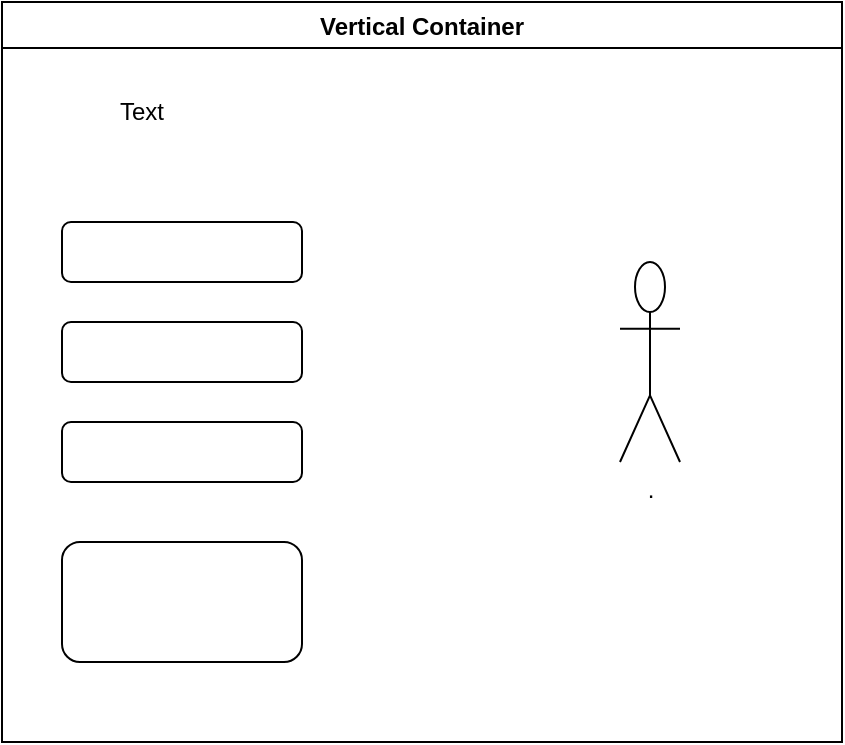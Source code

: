 <mxfile>
    <diagram id="MLM4ogTwYAR-oDGXBcEz" name="Page-1">
        <mxGraphModel dx="1074" dy="711" grid="1" gridSize="10" guides="1" tooltips="1" connect="1" arrows="1" fold="1" page="1" pageScale="1" pageWidth="827" pageHeight="1169" math="0" shadow="0">
            <root>
                <mxCell id="0"/>
                <mxCell id="1" parent="0"/>
                <mxCell id="2" value="Vertical Container" style="swimlane;" parent="1" vertex="1">
                    <mxGeometry x="100" y="70" width="420" height="370" as="geometry"/>
                </mxCell>
                <mxCell id="3" value="" style="rounded=1;whiteSpace=wrap;html=1;" parent="2" vertex="1">
                    <mxGeometry x="30" y="110" width="120" height="30" as="geometry"/>
                </mxCell>
                <mxCell id="4" value="" style="rounded=1;whiteSpace=wrap;html=1;" parent="2" vertex="1">
                    <mxGeometry x="30" y="160" width="120" height="30" as="geometry"/>
                </mxCell>
                <mxCell id="5" value="" style="rounded=1;whiteSpace=wrap;html=1;" parent="2" vertex="1">
                    <mxGeometry x="30" y="210" width="120" height="30" as="geometry"/>
                </mxCell>
                <mxCell id="6" value="" style="rounded=1;whiteSpace=wrap;html=1;" parent="2" vertex="1">
                    <mxGeometry x="30" y="270" width="120" height="60" as="geometry"/>
                </mxCell>
                <mxCell id="7" value=".&lt;br&gt;" style="shape=umlActor;verticalLabelPosition=bottom;verticalAlign=top;html=1;outlineConnect=0;" parent="2" vertex="1">
                    <mxGeometry x="309" y="130" width="30" height="100" as="geometry"/>
                </mxCell>
                <mxCell id="8" value="Text" style="text;html=1;strokeColor=none;fillColor=none;align=center;verticalAlign=middle;whiteSpace=wrap;rounded=0;" vertex="1" parent="2">
                    <mxGeometry x="40" y="40" width="60" height="30" as="geometry"/>
                </mxCell>
            </root>
        </mxGraphModel>
    </diagram>
</mxfile>